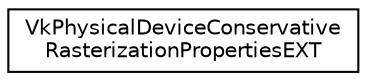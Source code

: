 digraph "Graphical Class Hierarchy"
{
 // LATEX_PDF_SIZE
  edge [fontname="Helvetica",fontsize="10",labelfontname="Helvetica",labelfontsize="10"];
  node [fontname="Helvetica",fontsize="10",shape=record];
  rankdir="LR";
  Node0 [label="VkPhysicalDeviceConservative\lRasterizationPropertiesEXT",height=0.2,width=0.4,color="black", fillcolor="white", style="filled",URL="$d1/dad/structVkPhysicalDeviceConservativeRasterizationPropertiesEXT.html",tooltip=" "];
}
